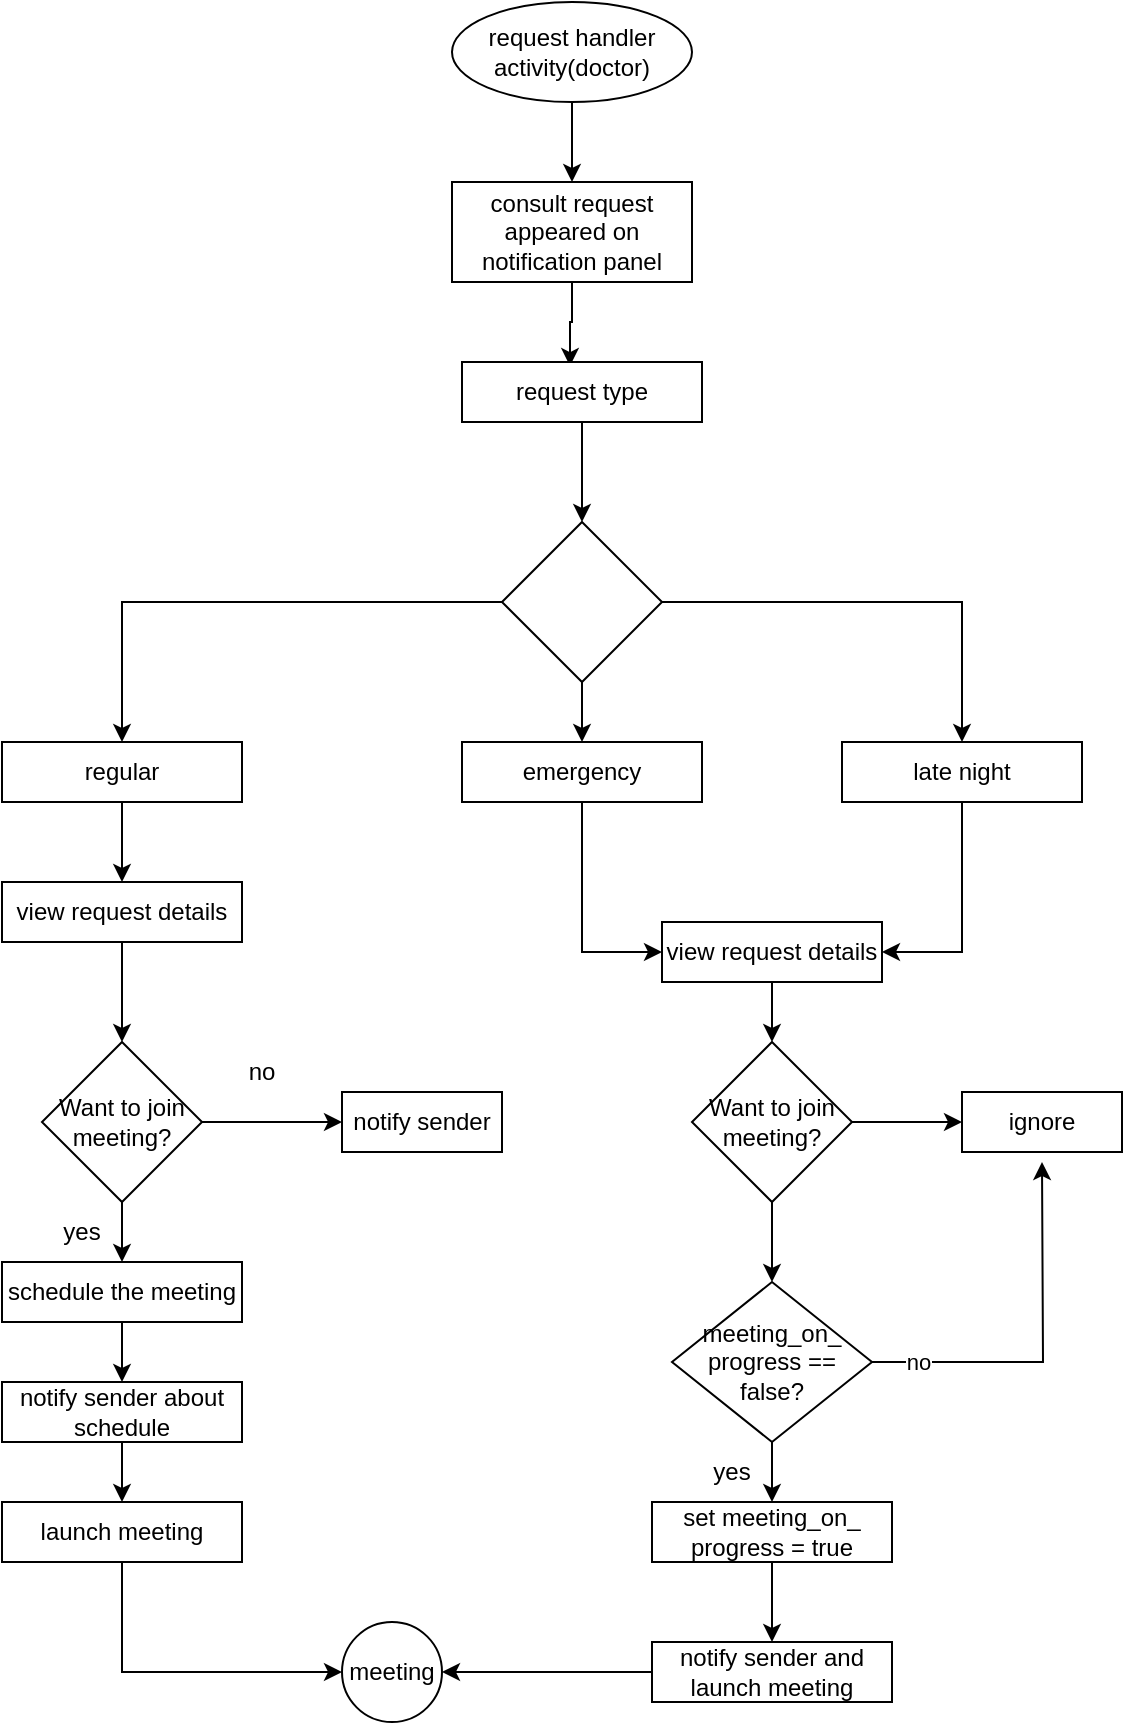 <mxfile version="20.8.5" type="github">
  <diagram id="wbkt6HfqlIf_TVYaDv4-" name="Page-1">
    <mxGraphModel dx="880" dy="456" grid="1" gridSize="10" guides="1" tooltips="1" connect="1" arrows="1" fold="1" page="1" pageScale="1" pageWidth="850" pageHeight="1100" math="0" shadow="0">
      <root>
        <mxCell id="0" />
        <mxCell id="1" parent="0" />
        <mxCell id="oPC-U731oiN2YdVs4txt-42" style="edgeStyle=orthogonalEdgeStyle;rounded=0;orthogonalLoop=1;jettySize=auto;html=1;" edge="1" parent="1" source="oPC-U731oiN2YdVs4txt-1" target="oPC-U731oiN2YdVs4txt-2">
          <mxGeometry relative="1" as="geometry" />
        </mxCell>
        <mxCell id="oPC-U731oiN2YdVs4txt-1" value="request handler activity(doctor)" style="ellipse;whiteSpace=wrap;html=1;" vertex="1" parent="1">
          <mxGeometry x="425" y="110" width="120" height="50" as="geometry" />
        </mxCell>
        <mxCell id="oPC-U731oiN2YdVs4txt-48" style="edgeStyle=orthogonalEdgeStyle;rounded=0;orthogonalLoop=1;jettySize=auto;html=1;entryX=0.45;entryY=0.067;entryDx=0;entryDy=0;entryPerimeter=0;" edge="1" parent="1" source="oPC-U731oiN2YdVs4txt-2" target="oPC-U731oiN2YdVs4txt-3">
          <mxGeometry relative="1" as="geometry" />
        </mxCell>
        <mxCell id="oPC-U731oiN2YdVs4txt-2" value="consult request appeared on notification panel" style="rounded=0;whiteSpace=wrap;html=1;" vertex="1" parent="1">
          <mxGeometry x="425" y="200" width="120" height="50" as="geometry" />
        </mxCell>
        <mxCell id="oPC-U731oiN2YdVs4txt-22" value="" style="edgeStyle=orthogonalEdgeStyle;rounded=0;orthogonalLoop=1;jettySize=auto;html=1;" edge="1" parent="1" source="oPC-U731oiN2YdVs4txt-3" target="oPC-U731oiN2YdVs4txt-15">
          <mxGeometry relative="1" as="geometry" />
        </mxCell>
        <mxCell id="oPC-U731oiN2YdVs4txt-3" value="request type" style="rounded=0;whiteSpace=wrap;html=1;" vertex="1" parent="1">
          <mxGeometry x="430" y="290" width="120" height="30" as="geometry" />
        </mxCell>
        <mxCell id="oPC-U731oiN2YdVs4txt-19" style="edgeStyle=orthogonalEdgeStyle;rounded=0;orthogonalLoop=1;jettySize=auto;html=1;entryX=0.5;entryY=0;entryDx=0;entryDy=0;" edge="1" parent="1" source="oPC-U731oiN2YdVs4txt-15" target="oPC-U731oiN2YdVs4txt-18">
          <mxGeometry relative="1" as="geometry" />
        </mxCell>
        <mxCell id="oPC-U731oiN2YdVs4txt-21" style="edgeStyle=orthogonalEdgeStyle;rounded=0;orthogonalLoop=1;jettySize=auto;html=1;" edge="1" parent="1" source="oPC-U731oiN2YdVs4txt-15" target="oPC-U731oiN2YdVs4txt-16">
          <mxGeometry relative="1" as="geometry" />
        </mxCell>
        <mxCell id="oPC-U731oiN2YdVs4txt-28" style="edgeStyle=orthogonalEdgeStyle;rounded=0;orthogonalLoop=1;jettySize=auto;html=1;entryX=0.5;entryY=0;entryDx=0;entryDy=0;" edge="1" parent="1" source="oPC-U731oiN2YdVs4txt-15" target="oPC-U731oiN2YdVs4txt-17">
          <mxGeometry relative="1" as="geometry" />
        </mxCell>
        <mxCell id="oPC-U731oiN2YdVs4txt-15" value="" style="rhombus;whiteSpace=wrap;html=1;" vertex="1" parent="1">
          <mxGeometry x="450" y="370" width="80" height="80" as="geometry" />
        </mxCell>
        <mxCell id="oPC-U731oiN2YdVs4txt-58" style="edgeStyle=orthogonalEdgeStyle;rounded=0;orthogonalLoop=1;jettySize=auto;html=1;entryX=1;entryY=0.5;entryDx=0;entryDy=0;" edge="1" parent="1" source="oPC-U731oiN2YdVs4txt-16" target="oPC-U731oiN2YdVs4txt-31">
          <mxGeometry relative="1" as="geometry" />
        </mxCell>
        <mxCell id="oPC-U731oiN2YdVs4txt-16" value="late night" style="rounded=0;whiteSpace=wrap;html=1;" vertex="1" parent="1">
          <mxGeometry x="620" y="480" width="120" height="30" as="geometry" />
        </mxCell>
        <mxCell id="oPC-U731oiN2YdVs4txt-57" style="edgeStyle=orthogonalEdgeStyle;rounded=0;orthogonalLoop=1;jettySize=auto;html=1;entryX=0;entryY=0.5;entryDx=0;entryDy=0;" edge="1" parent="1" source="oPC-U731oiN2YdVs4txt-17" target="oPC-U731oiN2YdVs4txt-31">
          <mxGeometry relative="1" as="geometry" />
        </mxCell>
        <mxCell id="oPC-U731oiN2YdVs4txt-17" value="emergency" style="rounded=0;whiteSpace=wrap;html=1;" vertex="1" parent="1">
          <mxGeometry x="430" y="480" width="120" height="30" as="geometry" />
        </mxCell>
        <mxCell id="oPC-U731oiN2YdVs4txt-49" style="edgeStyle=orthogonalEdgeStyle;rounded=0;orthogonalLoop=1;jettySize=auto;html=1;entryX=0.5;entryY=0;entryDx=0;entryDy=0;" edge="1" parent="1" source="oPC-U731oiN2YdVs4txt-18" target="oPC-U731oiN2YdVs4txt-23">
          <mxGeometry relative="1" as="geometry" />
        </mxCell>
        <mxCell id="oPC-U731oiN2YdVs4txt-18" value="regular" style="rounded=0;whiteSpace=wrap;html=1;" vertex="1" parent="1">
          <mxGeometry x="200" y="480" width="120" height="30" as="geometry" />
        </mxCell>
        <mxCell id="oPC-U731oiN2YdVs4txt-50" style="edgeStyle=orthogonalEdgeStyle;rounded=0;orthogonalLoop=1;jettySize=auto;html=1;" edge="1" parent="1" source="oPC-U731oiN2YdVs4txt-23" target="oPC-U731oiN2YdVs4txt-24">
          <mxGeometry relative="1" as="geometry" />
        </mxCell>
        <mxCell id="oPC-U731oiN2YdVs4txt-23" value="view request details" style="rounded=0;whiteSpace=wrap;html=1;" vertex="1" parent="1">
          <mxGeometry x="200" y="550" width="120" height="30" as="geometry" />
        </mxCell>
        <mxCell id="oPC-U731oiN2YdVs4txt-51" style="edgeStyle=orthogonalEdgeStyle;rounded=0;orthogonalLoop=1;jettySize=auto;html=1;entryX=0;entryY=0.5;entryDx=0;entryDy=0;" edge="1" parent="1" source="oPC-U731oiN2YdVs4txt-24" target="oPC-U731oiN2YdVs4txt-30">
          <mxGeometry relative="1" as="geometry">
            <Array as="points" />
          </mxGeometry>
        </mxCell>
        <mxCell id="oPC-U731oiN2YdVs4txt-53" style="edgeStyle=orthogonalEdgeStyle;rounded=0;orthogonalLoop=1;jettySize=auto;html=1;entryX=0.5;entryY=0;entryDx=0;entryDy=0;" edge="1" parent="1" source="oPC-U731oiN2YdVs4txt-24" target="oPC-U731oiN2YdVs4txt-27">
          <mxGeometry relative="1" as="geometry" />
        </mxCell>
        <mxCell id="oPC-U731oiN2YdVs4txt-24" value="Want to join meeting?" style="rhombus;whiteSpace=wrap;html=1;" vertex="1" parent="1">
          <mxGeometry x="220" y="630" width="80" height="80" as="geometry" />
        </mxCell>
        <mxCell id="oPC-U731oiN2YdVs4txt-56" style="edgeStyle=orthogonalEdgeStyle;rounded=0;orthogonalLoop=1;jettySize=auto;html=1;entryX=0.5;entryY=0;entryDx=0;entryDy=0;" edge="1" parent="1" source="oPC-U731oiN2YdVs4txt-26" target="oPC-U731oiN2YdVs4txt-29">
          <mxGeometry relative="1" as="geometry" />
        </mxCell>
        <mxCell id="oPC-U731oiN2YdVs4txt-26" value="notify sender about schedule" style="rounded=0;whiteSpace=wrap;html=1;" vertex="1" parent="1">
          <mxGeometry x="200" y="800" width="120" height="30" as="geometry" />
        </mxCell>
        <mxCell id="oPC-U731oiN2YdVs4txt-55" style="edgeStyle=orthogonalEdgeStyle;rounded=0;orthogonalLoop=1;jettySize=auto;html=1;entryX=0.5;entryY=0;entryDx=0;entryDy=0;" edge="1" parent="1" source="oPC-U731oiN2YdVs4txt-27" target="oPC-U731oiN2YdVs4txt-26">
          <mxGeometry relative="1" as="geometry" />
        </mxCell>
        <mxCell id="oPC-U731oiN2YdVs4txt-27" value="schedule the meeting" style="rounded=0;whiteSpace=wrap;html=1;" vertex="1" parent="1">
          <mxGeometry x="200" y="740" width="120" height="30" as="geometry" />
        </mxCell>
        <mxCell id="oPC-U731oiN2YdVs4txt-70" style="edgeStyle=orthogonalEdgeStyle;rounded=0;orthogonalLoop=1;jettySize=auto;html=1;entryX=0;entryY=0.5;entryDx=0;entryDy=0;" edge="1" parent="1" source="oPC-U731oiN2YdVs4txt-29" target="oPC-U731oiN2YdVs4txt-69">
          <mxGeometry relative="1" as="geometry">
            <Array as="points">
              <mxPoint x="260" y="945" />
            </Array>
          </mxGeometry>
        </mxCell>
        <mxCell id="oPC-U731oiN2YdVs4txt-29" value="launch meeting" style="rounded=0;whiteSpace=wrap;html=1;" vertex="1" parent="1">
          <mxGeometry x="200" y="860" width="120" height="30" as="geometry" />
        </mxCell>
        <mxCell id="oPC-U731oiN2YdVs4txt-30" value="notify sender" style="rounded=0;whiteSpace=wrap;html=1;" vertex="1" parent="1">
          <mxGeometry x="370" y="655" width="80" height="30" as="geometry" />
        </mxCell>
        <mxCell id="oPC-U731oiN2YdVs4txt-59" value="" style="edgeStyle=orthogonalEdgeStyle;rounded=0;orthogonalLoop=1;jettySize=auto;html=1;" edge="1" parent="1" source="oPC-U731oiN2YdVs4txt-31" target="oPC-U731oiN2YdVs4txt-32">
          <mxGeometry relative="1" as="geometry" />
        </mxCell>
        <mxCell id="oPC-U731oiN2YdVs4txt-31" value="view request details" style="rounded=0;whiteSpace=wrap;html=1;" vertex="1" parent="1">
          <mxGeometry x="530" y="570" width="110" height="30" as="geometry" />
        </mxCell>
        <mxCell id="oPC-U731oiN2YdVs4txt-62" style="edgeStyle=orthogonalEdgeStyle;rounded=0;orthogonalLoop=1;jettySize=auto;html=1;entryX=0;entryY=0.5;entryDx=0;entryDy=0;" edge="1" parent="1" source="oPC-U731oiN2YdVs4txt-32" target="oPC-U731oiN2YdVs4txt-33">
          <mxGeometry relative="1" as="geometry" />
        </mxCell>
        <mxCell id="oPC-U731oiN2YdVs4txt-63" style="edgeStyle=orthogonalEdgeStyle;rounded=0;orthogonalLoop=1;jettySize=auto;html=1;" edge="1" parent="1" source="oPC-U731oiN2YdVs4txt-32" target="oPC-U731oiN2YdVs4txt-37">
          <mxGeometry relative="1" as="geometry" />
        </mxCell>
        <mxCell id="oPC-U731oiN2YdVs4txt-32" value="Want to join meeting?" style="rhombus;whiteSpace=wrap;html=1;" vertex="1" parent="1">
          <mxGeometry x="545" y="630" width="80" height="80" as="geometry" />
        </mxCell>
        <mxCell id="oPC-U731oiN2YdVs4txt-33" value="ignore" style="rounded=0;whiteSpace=wrap;html=1;" vertex="1" parent="1">
          <mxGeometry x="680" y="655" width="80" height="30" as="geometry" />
        </mxCell>
        <mxCell id="oPC-U731oiN2YdVs4txt-71" style="edgeStyle=orthogonalEdgeStyle;rounded=0;orthogonalLoop=1;jettySize=auto;html=1;" edge="1" parent="1" source="oPC-U731oiN2YdVs4txt-35" target="oPC-U731oiN2YdVs4txt-69">
          <mxGeometry relative="1" as="geometry" />
        </mxCell>
        <mxCell id="oPC-U731oiN2YdVs4txt-35" value="notify sender and launch meeting" style="rounded=0;whiteSpace=wrap;html=1;" vertex="1" parent="1">
          <mxGeometry x="525" y="930" width="120" height="30" as="geometry" />
        </mxCell>
        <mxCell id="oPC-U731oiN2YdVs4txt-68" value="" style="edgeStyle=orthogonalEdgeStyle;rounded=0;orthogonalLoop=1;jettySize=auto;html=1;" edge="1" parent="1" source="oPC-U731oiN2YdVs4txt-36" target="oPC-U731oiN2YdVs4txt-35">
          <mxGeometry relative="1" as="geometry" />
        </mxCell>
        <mxCell id="oPC-U731oiN2YdVs4txt-36" value="set meeting_on_&lt;br&gt;progress = true" style="rounded=0;whiteSpace=wrap;html=1;" vertex="1" parent="1">
          <mxGeometry x="525" y="860" width="120" height="30" as="geometry" />
        </mxCell>
        <mxCell id="oPC-U731oiN2YdVs4txt-64" value="" style="edgeStyle=orthogonalEdgeStyle;rounded=0;orthogonalLoop=1;jettySize=auto;html=1;" edge="1" parent="1" source="oPC-U731oiN2YdVs4txt-37" target="oPC-U731oiN2YdVs4txt-36">
          <mxGeometry relative="1" as="geometry" />
        </mxCell>
        <mxCell id="oPC-U731oiN2YdVs4txt-66" style="edgeStyle=orthogonalEdgeStyle;rounded=0;orthogonalLoop=1;jettySize=auto;html=1;" edge="1" parent="1" source="oPC-U731oiN2YdVs4txt-37">
          <mxGeometry relative="1" as="geometry">
            <mxPoint x="720" y="690" as="targetPoint" />
          </mxGeometry>
        </mxCell>
        <mxCell id="oPC-U731oiN2YdVs4txt-67" value="no" style="edgeLabel;html=1;align=center;verticalAlign=middle;resizable=0;points=[];" vertex="1" connectable="0" parent="oPC-U731oiN2YdVs4txt-66">
          <mxGeometry x="-0.751" relative="1" as="geometry">
            <mxPoint as="offset" />
          </mxGeometry>
        </mxCell>
        <mxCell id="oPC-U731oiN2YdVs4txt-37" value="meeting_on_&lt;br&gt;progress == false?" style="rhombus;whiteSpace=wrap;html=1;" vertex="1" parent="1">
          <mxGeometry x="535" y="750" width="100" height="80" as="geometry" />
        </mxCell>
        <mxCell id="oPC-U731oiN2YdVs4txt-52" value="no" style="text;html=1;strokeColor=none;fillColor=none;align=center;verticalAlign=middle;whiteSpace=wrap;rounded=0;" vertex="1" parent="1">
          <mxGeometry x="300" y="630" width="60" height="30" as="geometry" />
        </mxCell>
        <mxCell id="oPC-U731oiN2YdVs4txt-54" value="yes" style="text;html=1;strokeColor=none;fillColor=none;align=center;verticalAlign=middle;whiteSpace=wrap;rounded=0;" vertex="1" parent="1">
          <mxGeometry x="210" y="710" width="60" height="30" as="geometry" />
        </mxCell>
        <mxCell id="oPC-U731oiN2YdVs4txt-65" value="yes" style="text;html=1;strokeColor=none;fillColor=none;align=center;verticalAlign=middle;whiteSpace=wrap;rounded=0;" vertex="1" parent="1">
          <mxGeometry x="535" y="830" width="60" height="30" as="geometry" />
        </mxCell>
        <mxCell id="oPC-U731oiN2YdVs4txt-69" value="meeting" style="ellipse;whiteSpace=wrap;html=1;aspect=fixed;" vertex="1" parent="1">
          <mxGeometry x="370" y="920" width="50" height="50" as="geometry" />
        </mxCell>
      </root>
    </mxGraphModel>
  </diagram>
</mxfile>

